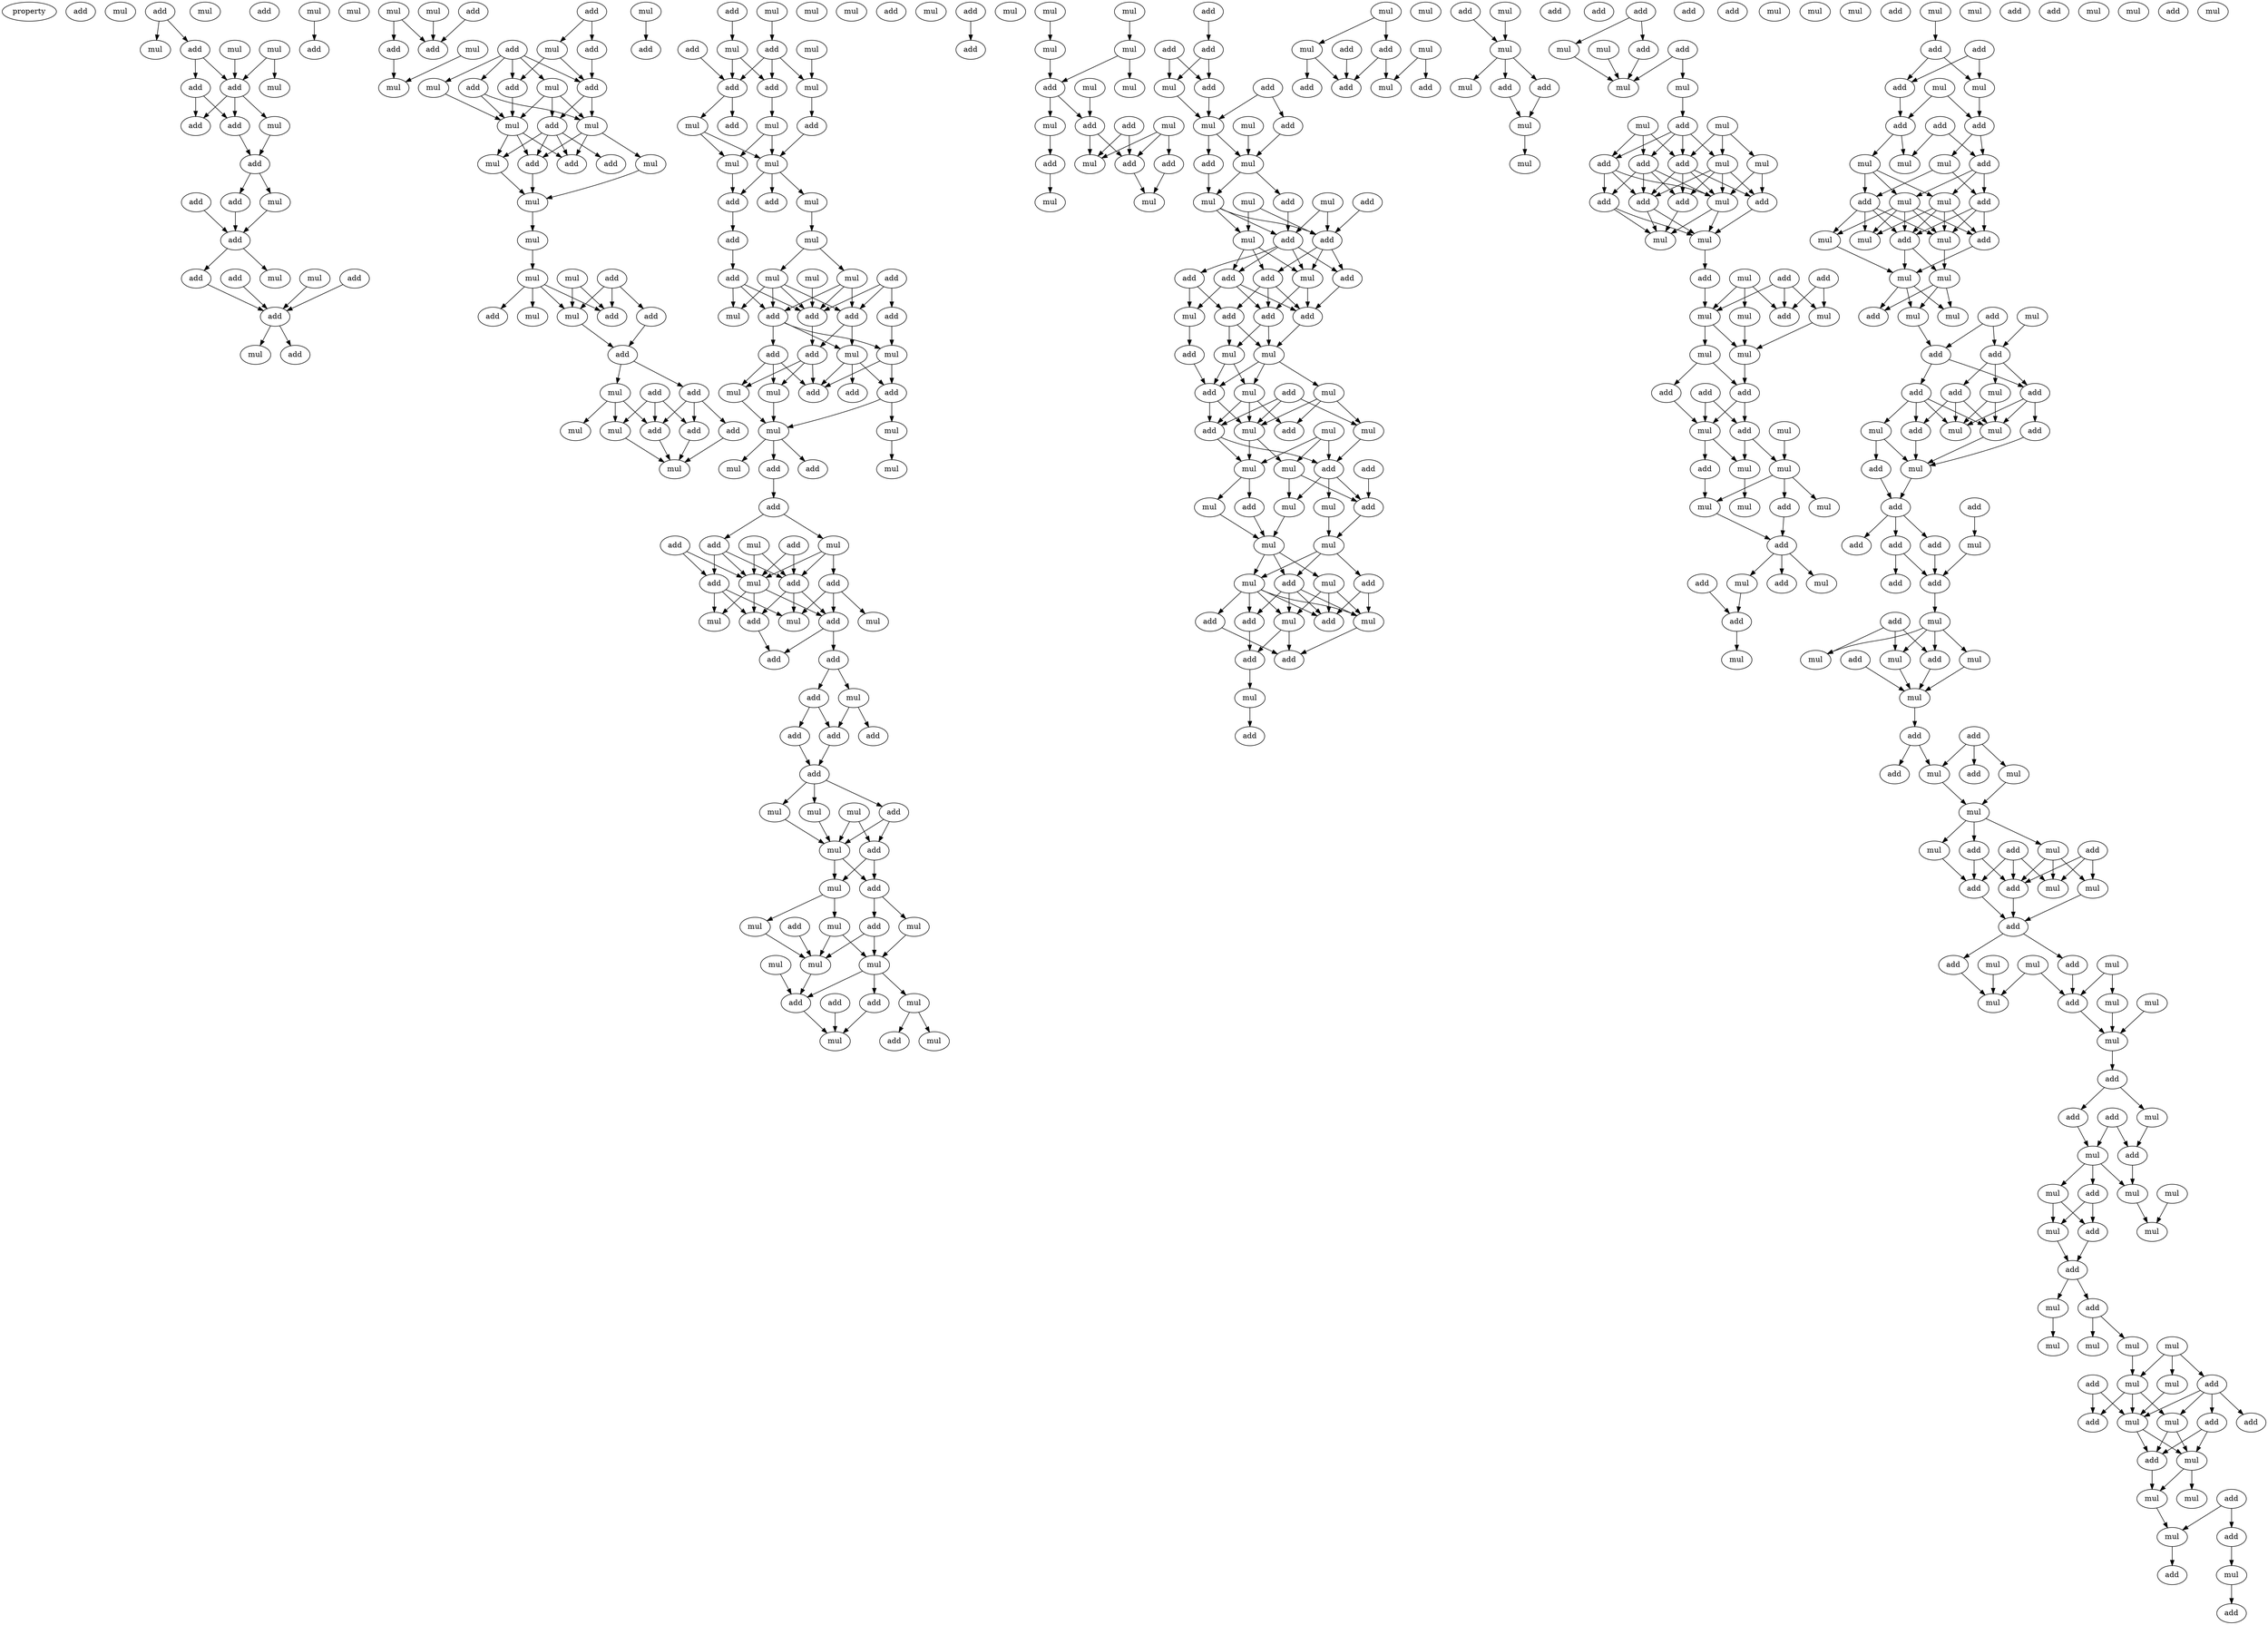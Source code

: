 digraph {
    node [fontcolor=black]
    property [mul=2,lf=1.6]
    0 [ label = add ];
    1 [ label = mul ];
    2 [ label = add ];
    3 [ label = mul ];
    4 [ label = mul ];
    5 [ label = mul ];
    6 [ label = add ];
    7 [ label = add ];
    8 [ label = mul ];
    9 [ label = add ];
    10 [ label = add ];
    11 [ label = add ];
    12 [ label = mul ];
    13 [ label = add ];
    14 [ label = add ];
    15 [ label = mul ];
    16 [ label = add ];
    17 [ label = mul ];
    18 [ label = add ];
    19 [ label = add ];
    20 [ label = add ];
    21 [ label = add ];
    22 [ label = mul ];
    23 [ label = add ];
    24 [ label = mul ];
    25 [ label = add ];
    26 [ label = mul ];
    27 [ label = add ];
    28 [ label = mul ];
    29 [ label = mul ];
    30 [ label = add ];
    31 [ label = mul ];
    32 [ label = mul ];
    33 [ label = add ];
    34 [ label = add ];
    35 [ label = add ];
    36 [ label = mul ];
    37 [ label = mul ];
    38 [ label = add ];
    39 [ label = mul ];
    40 [ label = add ];
    41 [ label = add ];
    42 [ label = add ];
    43 [ label = add ];
    44 [ label = add ];
    45 [ label = mul ];
    46 [ label = mul ];
    47 [ label = add ];
    48 [ label = mul ];
    49 [ label = mul ];
    50 [ label = mul ];
    51 [ label = add ];
    52 [ label = add ];
    53 [ label = mul ];
    54 [ label = add ];
    55 [ label = mul ];
    56 [ label = mul ];
    57 [ label = mul ];
    58 [ label = mul ];
    59 [ label = add ];
    60 [ label = mul ];
    61 [ label = add ];
    62 [ label = add ];
    63 [ label = mul ];
    64 [ label = add ];
    65 [ label = add ];
    66 [ label = add ];
    67 [ label = mul ];
    68 [ label = add ];
    69 [ label = add ];
    70 [ label = add ];
    71 [ label = add ];
    72 [ label = mul ];
    73 [ label = mul ];
    74 [ label = mul ];
    75 [ label = mul ];
    76 [ label = add ];
    77 [ label = add ];
    78 [ label = mul ];
    79 [ label = mul ];
    80 [ label = add ];
    81 [ label = mul ];
    82 [ label = add ];
    83 [ label = add ];
    84 [ label = add ];
    85 [ label = mul ];
    86 [ label = mul ];
    87 [ label = mul ];
    88 [ label = add ];
    89 [ label = add ];
    90 [ label = mul ];
    91 [ label = mul ];
    92 [ label = add ];
    93 [ label = mul ];
    94 [ label = add ];
    95 [ label = mul ];
    96 [ label = add ];
    97 [ label = mul ];
    98 [ label = mul ];
    99 [ label = add ];
    100 [ label = mul ];
    101 [ label = add ];
    102 [ label = mul ];
    103 [ label = mul ];
    104 [ label = add ];
    105 [ label = add ];
    106 [ label = add ];
    107 [ label = add ];
    108 [ label = add ];
    109 [ label = add ];
    110 [ label = mul ];
    111 [ label = mul ];
    112 [ label = mul ];
    113 [ label = add ];
    114 [ label = add ];
    115 [ label = mul ];
    116 [ label = add ];
    117 [ label = mul ];
    118 [ label = mul ];
    119 [ label = add ];
    120 [ label = mul ];
    121 [ label = add ];
    122 [ label = mul ];
    123 [ label = add ];
    124 [ label = mul ];
    125 [ label = mul ];
    126 [ label = add ];
    127 [ label = add ];
    128 [ label = add ];
    129 [ label = mul ];
    130 [ label = add ];
    131 [ label = add ];
    132 [ label = add ];
    133 [ label = add ];
    134 [ label = mul ];
    135 [ label = add ];
    136 [ label = mul ];
    137 [ label = mul ];
    138 [ label = add ];
    139 [ label = add ];
    140 [ label = add ];
    141 [ label = mul ];
    142 [ label = add ];
    143 [ label = add ];
    144 [ label = add ];
    145 [ label = add ];
    146 [ label = mul ];
    147 [ label = mul ];
    148 [ label = mul ];
    149 [ label = add ];
    150 [ label = mul ];
    151 [ label = mul ];
    152 [ label = add ];
    153 [ label = mul ];
    154 [ label = add ];
    155 [ label = mul ];
    156 [ label = mul ];
    157 [ label = mul ];
    158 [ label = add ];
    159 [ label = add ];
    160 [ label = mul ];
    161 [ label = mul ];
    162 [ label = mul ];
    163 [ label = mul ];
    164 [ label = add ];
    165 [ label = add ];
    166 [ label = add ];
    167 [ label = add ];
    168 [ label = add ];
    169 [ label = mul ];
    170 [ label = mul ];
    171 [ label = mul ];
    172 [ label = add ];
    173 [ label = mul ];
    174 [ label = add ];
    175 [ label = mul ];
    176 [ label = mul ];
    177 [ label = mul ];
    178 [ label = mul ];
    179 [ label = mul ];
    180 [ label = add ];
    181 [ label = mul ];
    182 [ label = mul ];
    183 [ label = add ];
    184 [ label = mul ];
    185 [ label = add ];
    186 [ label = add ];
    187 [ label = mul ];
    188 [ label = add ];
    189 [ label = add ];
    190 [ label = mul ];
    191 [ label = mul ];
    192 [ label = add ];
    193 [ label = add ];
    194 [ label = add ];
    195 [ label = add ];
    196 [ label = mul ];
    197 [ label = add ];
    198 [ label = add ];
    199 [ label = mul ];
    200 [ label = mul ];
    201 [ label = add ];
    202 [ label = mul ];
    203 [ label = mul ];
    204 [ label = add ];
    205 [ label = add ];
    206 [ label = mul ];
    207 [ label = mul ];
    208 [ label = add ];
    209 [ label = mul ];
    210 [ label = add ];
    211 [ label = add ];
    212 [ label = add ];
    213 [ label = add ];
    214 [ label = mul ];
    215 [ label = add ];
    216 [ label = add ];
    217 [ label = add ];
    218 [ label = mul ];
    219 [ label = add ];
    220 [ label = mul ];
    221 [ label = add ];
    222 [ label = mul ];
    223 [ label = mul ];
    224 [ label = mul ];
    225 [ label = add ];
    226 [ label = add ];
    227 [ label = add ];
    228 [ label = mul ];
    229 [ label = mul ];
    230 [ label = mul ];
    231 [ label = add ];
    232 [ label = mul ];
    233 [ label = add ];
    234 [ label = add ];
    235 [ label = mul ];
    236 [ label = mul ];
    237 [ label = mul ];
    238 [ label = mul ];
    239 [ label = add ];
    240 [ label = add ];
    241 [ label = mul ];
    242 [ label = mul ];
    243 [ label = mul ];
    244 [ label = mul ];
    245 [ label = add ];
    246 [ label = add ];
    247 [ label = add ];
    248 [ label = add ];
    249 [ label = mul ];
    250 [ label = add ];
    251 [ label = mul ];
    252 [ label = add ];
    253 [ label = add ];
    254 [ label = mul ];
    255 [ label = mul ];
    256 [ label = mul ];
    257 [ label = add ];
    258 [ label = add ];
    259 [ label = add ];
    260 [ label = mul ];
    261 [ label = add ];
    262 [ label = add ];
    263 [ label = add ];
    264 [ label = mul ];
    265 [ label = mul ];
    266 [ label = add ];
    267 [ label = add ];
    268 [ label = add ];
    269 [ label = mul ];
    270 [ label = mul ];
    271 [ label = mul ];
    272 [ label = add ];
    273 [ label = add ];
    274 [ label = mul ];
    275 [ label = mul ];
    276 [ label = add ];
    277 [ label = mul ];
    278 [ label = mul ];
    279 [ label = add ];
    280 [ label = add ];
    281 [ label = mul ];
    282 [ label = mul ];
    283 [ label = mul ];
    284 [ label = add ];
    285 [ label = mul ];
    286 [ label = mul ];
    287 [ label = mul ];
    288 [ label = add ];
    289 [ label = add ];
    290 [ label = add ];
    291 [ label = add ];
    292 [ label = add ];
    293 [ label = add ];
    294 [ label = add ];
    295 [ label = mul ];
    296 [ label = mul ];
    297 [ label = mul ];
    298 [ label = add ];
    299 [ label = add ];
    300 [ label = mul ];
    301 [ label = add ];
    302 [ label = mul ];
    303 [ label = mul ];
    304 [ label = mul ];
    305 [ label = add ];
    306 [ label = mul ];
    307 [ label = mul ];
    308 [ label = add ];
    309 [ label = add ];
    310 [ label = add ];
    311 [ label = add ];
    312 [ label = mul ];
    313 [ label = add ];
    314 [ label = mul ];
    315 [ label = mul ];
    316 [ label = add ];
    317 [ label = mul ];
    318 [ label = add ];
    319 [ label = mul ];
    320 [ label = mul ];
    321 [ label = mul ];
    322 [ label = add ];
    323 [ label = add ];
    324 [ label = mul ];
    325 [ label = add ];
    326 [ label = mul ];
    327 [ label = add ];
    328 [ label = mul ];
    329 [ label = add ];
    330 [ label = mul ];
    331 [ label = mul ];
    332 [ label = mul ];
    333 [ label = add ];
    334 [ label = mul ];
    335 [ label = add ];
    336 [ label = mul ];
    337 [ label = add ];
    338 [ label = add ];
    339 [ label = mul ];
    340 [ label = mul ];
    341 [ label = add ];
    342 [ label = add ];
    343 [ label = add ];
    344 [ label = mul ];
    345 [ label = add ];
    346 [ label = mul ];
    347 [ label = mul ];
    348 [ label = add ];
    349 [ label = add ];
    350 [ label = mul ];
    351 [ label = mul ];
    352 [ label = mul ];
    353 [ label = mul ];
    354 [ label = mul ];
    355 [ label = add ];
    356 [ label = add ];
    357 [ label = mul ];
    358 [ label = mul ];
    359 [ label = mul ];
    360 [ label = add ];
    361 [ label = mul ];
    362 [ label = mul ];
    363 [ label = add ];
    364 [ label = add ];
    365 [ label = add ];
    366 [ label = add ];
    367 [ label = add ];
    368 [ label = mul ];
    369 [ label = add ];
    370 [ label = add ];
    371 [ label = add ];
    372 [ label = mul ];
    373 [ label = mul ];
    374 [ label = mul ];
    375 [ label = mul ];
    376 [ label = add ];
    377 [ label = add ];
    378 [ label = add ];
    379 [ label = add ];
    380 [ label = add ];
    381 [ label = mul ];
    382 [ label = add ];
    383 [ label = add ];
    384 [ label = add ];
    385 [ label = mul ];
    386 [ label = add ];
    387 [ label = mul ];
    388 [ label = mul ];
    389 [ label = add ];
    390 [ label = mul ];
    391 [ label = add ];
    392 [ label = mul ];
    393 [ label = add ];
    394 [ label = add ];
    395 [ label = add ];
    396 [ label = mul ];
    397 [ label = mul ];
    398 [ label = add ];
    399 [ label = mul ];
    400 [ label = add ];
    401 [ label = add ];
    402 [ label = mul ];
    403 [ label = add ];
    404 [ label = mul ];
    405 [ label = add ];
    406 [ label = add ];
    407 [ label = mul ];
    408 [ label = mul ];
    409 [ label = add ];
    410 [ label = add ];
    411 [ label = mul ];
    412 [ label = add ];
    413 [ label = mul ];
    414 [ label = mul ];
    415 [ label = add ];
    416 [ label = mul ];
    417 [ label = mul ];
    418 [ label = mul ];
    419 [ label = mul ];
    420 [ label = add ];
    421 [ label = add ];
    422 [ label = add ];
    423 [ label = add ];
    424 [ label = mul ];
    425 [ label = add ];
    426 [ label = mul ];
    427 [ label = mul ];
    428 [ label = mul ];
    429 [ label = mul ];
    430 [ label = add ];
    431 [ label = mul ];
    432 [ label = mul ];
    433 [ label = add ];
    434 [ label = add ];
    435 [ label = mul ];
    436 [ label = add ];
    437 [ label = mul ];
    438 [ label = mul ];
    439 [ label = mul ];
    440 [ label = mul ];
    441 [ label = mul ];
    442 [ label = mul ];
    443 [ label = add ];
    444 [ label = add ];
    445 [ label = add ];
    446 [ label = mul ];
    447 [ label = add ];
    448 [ label = add ];
    449 [ label = mul ];
    450 [ label = add ];
    451 [ label = mul ];
    452 [ label = add ];
    453 [ label = mul ];
    454 [ label = mul ];
    455 [ label = add ];
    456 [ label = mul ];
    457 [ label = mul ];
    458 [ label = add ];
    459 [ label = add ];
    460 [ label = mul ];
    461 [ label = mul ];
    462 [ label = add ];
    463 [ label = add ];
    464 [ label = mul ];
    2 -> 4 [ name = 0 ];
    2 -> 6 [ name = 1 ];
    3 -> 7 [ name = 2 ];
    3 -> 8 [ name = 3 ];
    5 -> 7 [ name = 4 ];
    6 -> 7 [ name = 5 ];
    6 -> 9 [ name = 6 ];
    7 -> 10 [ name = 7 ];
    7 -> 11 [ name = 8 ];
    7 -> 12 [ name = 9 ];
    9 -> 10 [ name = 10 ];
    9 -> 11 [ name = 11 ];
    10 -> 13 [ name = 12 ];
    12 -> 13 [ name = 13 ];
    13 -> 17 [ name = 14 ];
    13 -> 18 [ name = 15 ];
    14 -> 19 [ name = 16 ];
    17 -> 19 [ name = 17 ];
    18 -> 19 [ name = 18 ];
    19 -> 22 [ name = 19 ];
    19 -> 23 [ name = 20 ];
    20 -> 25 [ name = 21 ];
    21 -> 25 [ name = 22 ];
    23 -> 25 [ name = 23 ];
    24 -> 25 [ name = 24 ];
    25 -> 26 [ name = 25 ];
    25 -> 27 [ name = 26 ];
    28 -> 30 [ name = 27 ];
    31 -> 34 [ name = 28 ];
    31 -> 35 [ name = 29 ];
    32 -> 35 [ name = 30 ];
    33 -> 35 [ name = 31 ];
    34 -> 37 [ name = 32 ];
    36 -> 37 [ name = 33 ];
    38 -> 39 [ name = 34 ];
    38 -> 40 [ name = 35 ];
    39 -> 42 [ name = 36 ];
    39 -> 44 [ name = 37 ];
    40 -> 42 [ name = 38 ];
    41 -> 42 [ name = 39 ];
    41 -> 43 [ name = 40 ];
    41 -> 44 [ name = 41 ];
    41 -> 45 [ name = 42 ];
    41 -> 46 [ name = 43 ];
    42 -> 47 [ name = 44 ];
    42 -> 48 [ name = 45 ];
    43 -> 48 [ name = 46 ];
    43 -> 49 [ name = 47 ];
    44 -> 49 [ name = 48 ];
    45 -> 47 [ name = 49 ];
    45 -> 48 [ name = 50 ];
    45 -> 49 [ name = 51 ];
    46 -> 49 [ name = 52 ];
    47 -> 50 [ name = 53 ];
    47 -> 51 [ name = 54 ];
    47 -> 52 [ name = 55 ];
    47 -> 54 [ name = 56 ];
    48 -> 52 [ name = 57 ];
    48 -> 53 [ name = 58 ];
    48 -> 54 [ name = 59 ];
    49 -> 50 [ name = 60 ];
    49 -> 52 [ name = 61 ];
    49 -> 54 [ name = 62 ];
    50 -> 55 [ name = 63 ];
    52 -> 55 [ name = 64 ];
    53 -> 55 [ name = 65 ];
    55 -> 56 [ name = 66 ];
    56 -> 58 [ name = 67 ];
    57 -> 61 [ name = 68 ];
    57 -> 63 [ name = 69 ];
    58 -> 60 [ name = 70 ];
    58 -> 61 [ name = 71 ];
    58 -> 63 [ name = 72 ];
    58 -> 64 [ name = 73 ];
    59 -> 61 [ name = 74 ];
    59 -> 62 [ name = 75 ];
    59 -> 63 [ name = 76 ];
    62 -> 65 [ name = 77 ];
    63 -> 65 [ name = 78 ];
    65 -> 66 [ name = 79 ];
    65 -> 67 [ name = 80 ];
    66 -> 69 [ name = 81 ];
    66 -> 70 [ name = 82 ];
    66 -> 71 [ name = 83 ];
    67 -> 69 [ name = 84 ];
    67 -> 72 [ name = 85 ];
    67 -> 73 [ name = 86 ];
    68 -> 69 [ name = 87 ];
    68 -> 70 [ name = 88 ];
    68 -> 73 [ name = 89 ];
    69 -> 74 [ name = 90 ];
    70 -> 74 [ name = 91 ];
    71 -> 74 [ name = 92 ];
    73 -> 74 [ name = 93 ];
    75 -> 76 [ name = 94 ];
    77 -> 81 [ name = 95 ];
    78 -> 82 [ name = 96 ];
    79 -> 85 [ name = 97 ];
    80 -> 84 [ name = 98 ];
    81 -> 83 [ name = 99 ];
    81 -> 84 [ name = 100 ];
    82 -> 83 [ name = 101 ];
    82 -> 84 [ name = 102 ];
    82 -> 85 [ name = 103 ];
    83 -> 87 [ name = 104 ];
    84 -> 86 [ name = 105 ];
    84 -> 89 [ name = 106 ];
    85 -> 88 [ name = 107 ];
    86 -> 90 [ name = 108 ];
    86 -> 91 [ name = 109 ];
    87 -> 90 [ name = 110 ];
    87 -> 91 [ name = 111 ];
    88 -> 90 [ name = 112 ];
    90 -> 92 [ name = 113 ];
    90 -> 94 [ name = 114 ];
    90 -> 95 [ name = 115 ];
    91 -> 94 [ name = 116 ];
    94 -> 96 [ name = 117 ];
    95 -> 97 [ name = 118 ];
    96 -> 101 [ name = 119 ];
    97 -> 100 [ name = 120 ];
    97 -> 102 [ name = 121 ];
    98 -> 106 [ name = 122 ];
    99 -> 105 [ name = 123 ];
    99 -> 106 [ name = 124 ];
    99 -> 107 [ name = 125 ];
    100 -> 103 [ name = 126 ];
    100 -> 104 [ name = 127 ];
    100 -> 105 [ name = 128 ];
    100 -> 106 [ name = 129 ];
    101 -> 103 [ name = 130 ];
    101 -> 104 [ name = 131 ];
    101 -> 106 [ name = 132 ];
    102 -> 104 [ name = 133 ];
    102 -> 105 [ name = 134 ];
    102 -> 106 [ name = 135 ];
    104 -> 108 [ name = 136 ];
    104 -> 110 [ name = 137 ];
    104 -> 111 [ name = 138 ];
    105 -> 109 [ name = 139 ];
    105 -> 110 [ name = 140 ];
    106 -> 109 [ name = 141 ];
    107 -> 111 [ name = 142 ];
    108 -> 112 [ name = 143 ];
    108 -> 115 [ name = 144 ];
    108 -> 116 [ name = 145 ];
    109 -> 112 [ name = 146 ];
    109 -> 115 [ name = 147 ];
    109 -> 116 [ name = 148 ];
    110 -> 113 [ name = 149 ];
    110 -> 114 [ name = 150 ];
    110 -> 116 [ name = 151 ];
    111 -> 114 [ name = 152 ];
    111 -> 116 [ name = 153 ];
    112 -> 118 [ name = 154 ];
    114 -> 117 [ name = 155 ];
    114 -> 118 [ name = 156 ];
    115 -> 118 [ name = 157 ];
    117 -> 120 [ name = 158 ];
    118 -> 119 [ name = 159 ];
    118 -> 121 [ name = 160 ];
    118 -> 122 [ name = 161 ];
    119 -> 123 [ name = 162 ];
    123 -> 125 [ name = 163 ];
    123 -> 126 [ name = 164 ];
    124 -> 129 [ name = 165 ];
    124 -> 130 [ name = 166 ];
    125 -> 129 [ name = 167 ];
    125 -> 130 [ name = 168 ];
    125 -> 131 [ name = 169 ];
    126 -> 129 [ name = 170 ];
    126 -> 130 [ name = 171 ];
    126 -> 132 [ name = 172 ];
    127 -> 129 [ name = 173 ];
    127 -> 132 [ name = 174 ];
    128 -> 129 [ name = 175 ];
    128 -> 130 [ name = 176 ];
    129 -> 133 [ name = 177 ];
    129 -> 134 [ name = 178 ];
    129 -> 135 [ name = 179 ];
    130 -> 133 [ name = 180 ];
    130 -> 135 [ name = 181 ];
    130 -> 136 [ name = 182 ];
    131 -> 135 [ name = 183 ];
    131 -> 136 [ name = 184 ];
    131 -> 137 [ name = 185 ];
    132 -> 133 [ name = 186 ];
    132 -> 134 [ name = 187 ];
    132 -> 136 [ name = 188 ];
    133 -> 138 [ name = 189 ];
    135 -> 138 [ name = 190 ];
    135 -> 139 [ name = 191 ];
    139 -> 140 [ name = 192 ];
    139 -> 141 [ name = 193 ];
    140 -> 142 [ name = 194 ];
    140 -> 143 [ name = 195 ];
    141 -> 142 [ name = 196 ];
    141 -> 144 [ name = 197 ];
    142 -> 145 [ name = 198 ];
    143 -> 145 [ name = 199 ];
    145 -> 146 [ name = 200 ];
    145 -> 149 [ name = 201 ];
    145 -> 150 [ name = 202 ];
    146 -> 151 [ name = 203 ];
    147 -> 151 [ name = 204 ];
    147 -> 152 [ name = 205 ];
    149 -> 151 [ name = 206 ];
    149 -> 152 [ name = 207 ];
    150 -> 151 [ name = 208 ];
    151 -> 153 [ name = 209 ];
    151 -> 154 [ name = 210 ];
    152 -> 153 [ name = 211 ];
    152 -> 154 [ name = 212 ];
    153 -> 155 [ name = 213 ];
    153 -> 157 [ name = 214 ];
    154 -> 156 [ name = 215 ];
    154 -> 159 [ name = 216 ];
    155 -> 160 [ name = 217 ];
    155 -> 162 [ name = 218 ];
    156 -> 162 [ name = 219 ];
    157 -> 160 [ name = 220 ];
    158 -> 160 [ name = 221 ];
    159 -> 160 [ name = 222 ];
    159 -> 162 [ name = 223 ];
    160 -> 165 [ name = 224 ];
    161 -> 165 [ name = 225 ];
    162 -> 163 [ name = 226 ];
    162 -> 165 [ name = 227 ];
    162 -> 166 [ name = 228 ];
    163 -> 167 [ name = 229 ];
    163 -> 169 [ name = 230 ];
    164 -> 170 [ name = 231 ];
    165 -> 170 [ name = 232 ];
    166 -> 170 [ name = 233 ];
    172 -> 174 [ name = 234 ];
    175 -> 177 [ name = 235 ];
    176 -> 178 [ name = 236 ];
    177 -> 180 [ name = 237 ];
    178 -> 180 [ name = 238 ];
    178 -> 181 [ name = 239 ];
    179 -> 183 [ name = 240 ];
    180 -> 182 [ name = 241 ];
    180 -> 183 [ name = 242 ];
    182 -> 186 [ name = 243 ];
    183 -> 187 [ name = 244 ];
    183 -> 188 [ name = 245 ];
    184 -> 187 [ name = 246 ];
    184 -> 188 [ name = 247 ];
    184 -> 189 [ name = 248 ];
    185 -> 187 [ name = 249 ];
    185 -> 188 [ name = 250 ];
    186 -> 191 [ name = 251 ];
    188 -> 190 [ name = 252 ];
    189 -> 190 [ name = 253 ];
    192 -> 194 [ name = 254 ];
    193 -> 195 [ name = 255 ];
    193 -> 196 [ name = 256 ];
    194 -> 195 [ name = 257 ];
    194 -> 196 [ name = 258 ];
    195 -> 199 [ name = 259 ];
    196 -> 199 [ name = 260 ];
    197 -> 198 [ name = 261 ];
    197 -> 199 [ name = 262 ];
    198 -> 202 [ name = 263 ];
    199 -> 201 [ name = 264 ];
    199 -> 202 [ name = 265 ];
    200 -> 202 [ name = 266 ];
    201 -> 203 [ name = 267 ];
    202 -> 203 [ name = 268 ];
    202 -> 205 [ name = 269 ];
    203 -> 208 [ name = 270 ];
    203 -> 209 [ name = 271 ];
    203 -> 210 [ name = 272 ];
    204 -> 208 [ name = 273 ];
    205 -> 210 [ name = 274 ];
    206 -> 208 [ name = 275 ];
    206 -> 209 [ name = 276 ];
    207 -> 208 [ name = 277 ];
    207 -> 210 [ name = 278 ];
    208 -> 213 [ name = 279 ];
    208 -> 214 [ name = 280 ];
    208 -> 215 [ name = 281 ];
    209 -> 212 [ name = 282 ];
    209 -> 213 [ name = 283 ];
    209 -> 214 [ name = 284 ];
    210 -> 211 [ name = 285 ];
    210 -> 212 [ name = 286 ];
    210 -> 214 [ name = 287 ];
    210 -> 215 [ name = 288 ];
    211 -> 218 [ name = 289 ];
    211 -> 219 [ name = 290 ];
    212 -> 216 [ name = 291 ];
    212 -> 217 [ name = 292 ];
    212 -> 218 [ name = 293 ];
    213 -> 216 [ name = 294 ];
    213 -> 217 [ name = 295 ];
    213 -> 219 [ name = 296 ];
    214 -> 216 [ name = 297 ];
    214 -> 217 [ name = 298 ];
    215 -> 216 [ name = 299 ];
    216 -> 220 [ name = 300 ];
    217 -> 220 [ name = 301 ];
    217 -> 222 [ name = 302 ];
    218 -> 221 [ name = 303 ];
    219 -> 220 [ name = 304 ];
    219 -> 222 [ name = 305 ];
    220 -> 223 [ name = 306 ];
    220 -> 224 [ name = 307 ];
    220 -> 225 [ name = 308 ];
    221 -> 225 [ name = 309 ];
    222 -> 224 [ name = 310 ];
    222 -> 225 [ name = 311 ];
    223 -> 229 [ name = 312 ];
    223 -> 230 [ name = 313 ];
    223 -> 231 [ name = 314 ];
    224 -> 227 [ name = 315 ];
    224 -> 230 [ name = 316 ];
    224 -> 231 [ name = 317 ];
    225 -> 227 [ name = 318 ];
    225 -> 230 [ name = 319 ];
    226 -> 227 [ name = 320 ];
    226 -> 229 [ name = 321 ];
    226 -> 230 [ name = 322 ];
    227 -> 232 [ name = 323 ];
    227 -> 234 [ name = 324 ];
    228 -> 232 [ name = 325 ];
    228 -> 234 [ name = 326 ];
    228 -> 235 [ name = 327 ];
    229 -> 234 [ name = 328 ];
    230 -> 232 [ name = 329 ];
    230 -> 235 [ name = 330 ];
    232 -> 237 [ name = 331 ];
    232 -> 239 [ name = 332 ];
    233 -> 240 [ name = 333 ];
    234 -> 236 [ name = 334 ];
    234 -> 238 [ name = 335 ];
    234 -> 240 [ name = 336 ];
    235 -> 238 [ name = 337 ];
    235 -> 240 [ name = 338 ];
    236 -> 241 [ name = 339 ];
    237 -> 242 [ name = 340 ];
    238 -> 242 [ name = 341 ];
    239 -> 242 [ name = 342 ];
    240 -> 241 [ name = 343 ];
    241 -> 243 [ name = 344 ];
    241 -> 245 [ name = 345 ];
    241 -> 246 [ name = 346 ];
    242 -> 243 [ name = 347 ];
    242 -> 244 [ name = 348 ];
    242 -> 246 [ name = 349 ];
    243 -> 247 [ name = 350 ];
    243 -> 248 [ name = 351 ];
    243 -> 249 [ name = 352 ];
    243 -> 250 [ name = 353 ];
    243 -> 251 [ name = 354 ];
    244 -> 248 [ name = 355 ];
    244 -> 249 [ name = 356 ];
    244 -> 251 [ name = 357 ];
    245 -> 248 [ name = 358 ];
    245 -> 251 [ name = 359 ];
    246 -> 247 [ name = 360 ];
    246 -> 248 [ name = 361 ];
    246 -> 249 [ name = 362 ];
    246 -> 251 [ name = 363 ];
    247 -> 253 [ name = 364 ];
    249 -> 252 [ name = 365 ];
    249 -> 253 [ name = 366 ];
    250 -> 252 [ name = 367 ];
    251 -> 252 [ name = 368 ];
    253 -> 255 [ name = 369 ];
    254 -> 258 [ name = 370 ];
    254 -> 260 [ name = 371 ];
    255 -> 259 [ name = 372 ];
    256 -> 261 [ name = 373 ];
    256 -> 264 [ name = 374 ];
    257 -> 262 [ name = 375 ];
    258 -> 262 [ name = 376 ];
    258 -> 264 [ name = 377 ];
    260 -> 262 [ name = 378 ];
    260 -> 263 [ name = 379 ];
    266 -> 270 [ name = 380 ];
    269 -> 270 [ name = 381 ];
    270 -> 271 [ name = 382 ];
    270 -> 272 [ name = 383 ];
    270 -> 273 [ name = 384 ];
    272 -> 274 [ name = 385 ];
    273 -> 274 [ name = 386 ];
    274 -> 275 [ name = 387 ];
    276 -> 277 [ name = 388 ];
    276 -> 280 [ name = 389 ];
    277 -> 281 [ name = 390 ];
    278 -> 281 [ name = 391 ];
    279 -> 281 [ name = 392 ];
    279 -> 282 [ name = 393 ];
    280 -> 281 [ name = 394 ];
    282 -> 284 [ name = 395 ];
    283 -> 286 [ name = 396 ];
    283 -> 287 [ name = 397 ];
    283 -> 290 [ name = 398 ];
    284 -> 286 [ name = 399 ];
    284 -> 288 [ name = 400 ];
    284 -> 289 [ name = 401 ];
    284 -> 290 [ name = 402 ];
    285 -> 288 [ name = 403 ];
    285 -> 289 [ name = 404 ];
    285 -> 290 [ name = 405 ];
    286 -> 291 [ name = 406 ];
    286 -> 293 [ name = 407 ];
    286 -> 294 [ name = 408 ];
    286 -> 295 [ name = 409 ];
    287 -> 294 [ name = 410 ];
    287 -> 295 [ name = 411 ];
    288 -> 292 [ name = 412 ];
    288 -> 293 [ name = 413 ];
    288 -> 295 [ name = 414 ];
    289 -> 291 [ name = 415 ];
    289 -> 292 [ name = 416 ];
    289 -> 293 [ name = 417 ];
    289 -> 295 [ name = 418 ];
    290 -> 291 [ name = 419 ];
    290 -> 293 [ name = 420 ];
    290 -> 294 [ name = 421 ];
    290 -> 295 [ name = 422 ];
    291 -> 296 [ name = 423 ];
    292 -> 296 [ name = 424 ];
    292 -> 297 [ name = 425 ];
    293 -> 296 [ name = 426 ];
    293 -> 297 [ name = 427 ];
    294 -> 297 [ name = 428 ];
    295 -> 296 [ name = 429 ];
    295 -> 297 [ name = 430 ];
    297 -> 298 [ name = 431 ];
    298 -> 304 [ name = 432 ];
    299 -> 302 [ name = 433 ];
    299 -> 304 [ name = 434 ];
    299 -> 305 [ name = 435 ];
    300 -> 303 [ name = 436 ];
    300 -> 304 [ name = 437 ];
    300 -> 305 [ name = 438 ];
    301 -> 302 [ name = 439 ];
    301 -> 305 [ name = 440 ];
    302 -> 307 [ name = 441 ];
    303 -> 307 [ name = 442 ];
    304 -> 306 [ name = 443 ];
    304 -> 307 [ name = 444 ];
    306 -> 310 [ name = 445 ];
    306 -> 311 [ name = 446 ];
    307 -> 310 [ name = 447 ];
    308 -> 313 [ name = 448 ];
    308 -> 314 [ name = 449 ];
    310 -> 313 [ name = 450 ];
    310 -> 314 [ name = 451 ];
    311 -> 314 [ name = 452 ];
    312 -> 317 [ name = 453 ];
    313 -> 315 [ name = 454 ];
    313 -> 317 [ name = 455 ];
    314 -> 315 [ name = 456 ];
    314 -> 316 [ name = 457 ];
    315 -> 320 [ name = 458 ];
    316 -> 321 [ name = 459 ];
    317 -> 318 [ name = 460 ];
    317 -> 319 [ name = 461 ];
    317 -> 321 [ name = 462 ];
    318 -> 322 [ name = 463 ];
    321 -> 322 [ name = 464 ];
    322 -> 324 [ name = 465 ];
    322 -> 325 [ name = 466 ];
    322 -> 326 [ name = 467 ];
    323 -> 327 [ name = 468 ];
    324 -> 327 [ name = 469 ];
    327 -> 328 [ name = 470 ];
    334 -> 337 [ name = 471 ];
    335 -> 338 [ name = 472 ];
    335 -> 340 [ name = 473 ];
    337 -> 338 [ name = 474 ];
    337 -> 340 [ name = 475 ];
    338 -> 343 [ name = 476 ];
    339 -> 342 [ name = 477 ];
    339 -> 343 [ name = 478 ];
    340 -> 342 [ name = 479 ];
    341 -> 345 [ name = 480 ];
    341 -> 347 [ name = 481 ];
    342 -> 345 [ name = 482 ];
    342 -> 346 [ name = 483 ];
    343 -> 344 [ name = 484 ];
    343 -> 347 [ name = 485 ];
    344 -> 348 [ name = 486 ];
    344 -> 350 [ name = 487 ];
    344 -> 351 [ name = 488 ];
    345 -> 349 [ name = 489 ];
    345 -> 350 [ name = 490 ];
    345 -> 351 [ name = 491 ];
    346 -> 348 [ name = 492 ];
    346 -> 349 [ name = 493 ];
    348 -> 352 [ name = 494 ];
    348 -> 353 [ name = 495 ];
    348 -> 354 [ name = 496 ];
    348 -> 356 [ name = 497 ];
    349 -> 353 [ name = 498 ];
    349 -> 355 [ name = 499 ];
    349 -> 356 [ name = 500 ];
    350 -> 353 [ name = 501 ];
    350 -> 354 [ name = 502 ];
    350 -> 355 [ name = 503 ];
    350 -> 356 [ name = 504 ];
    351 -> 352 [ name = 505 ];
    351 -> 353 [ name = 506 ];
    351 -> 354 [ name = 507 ];
    351 -> 355 [ name = 508 ];
    351 -> 356 [ name = 509 ];
    352 -> 358 [ name = 510 ];
    353 -> 357 [ name = 511 ];
    355 -> 358 [ name = 512 ];
    356 -> 357 [ name = 513 ];
    356 -> 358 [ name = 514 ];
    357 -> 359 [ name = 515 ];
    357 -> 361 [ name = 516 ];
    357 -> 363 [ name = 517 ];
    358 -> 359 [ name = 518 ];
    358 -> 361 [ name = 519 ];
    358 -> 363 [ name = 520 ];
    359 -> 364 [ name = 521 ];
    360 -> 364 [ name = 522 ];
    360 -> 365 [ name = 523 ];
    362 -> 365 [ name = 524 ];
    364 -> 366 [ name = 525 ];
    364 -> 367 [ name = 526 ];
    365 -> 366 [ name = 527 ];
    365 -> 368 [ name = 528 ];
    365 -> 369 [ name = 529 ];
    366 -> 371 [ name = 530 ];
    366 -> 373 [ name = 531 ];
    366 -> 374 [ name = 532 ];
    367 -> 370 [ name = 533 ];
    367 -> 372 [ name = 534 ];
    367 -> 373 [ name = 535 ];
    367 -> 374 [ name = 536 ];
    368 -> 373 [ name = 537 ];
    368 -> 374 [ name = 538 ];
    369 -> 370 [ name = 539 ];
    369 -> 373 [ name = 540 ];
    369 -> 374 [ name = 541 ];
    370 -> 375 [ name = 542 ];
    371 -> 375 [ name = 543 ];
    372 -> 375 [ name = 544 ];
    372 -> 376 [ name = 545 ];
    373 -> 375 [ name = 546 ];
    375 -> 377 [ name = 547 ];
    376 -> 377 [ name = 548 ];
    377 -> 379 [ name = 549 ];
    377 -> 380 [ name = 550 ];
    377 -> 382 [ name = 551 ];
    378 -> 381 [ name = 552 ];
    379 -> 383 [ name = 553 ];
    379 -> 384 [ name = 554 ];
    380 -> 384 [ name = 555 ];
    381 -> 384 [ name = 556 ];
    384 -> 385 [ name = 557 ];
    385 -> 387 [ name = 558 ];
    385 -> 388 [ name = 559 ];
    385 -> 390 [ name = 560 ];
    385 -> 391 [ name = 561 ];
    386 -> 387 [ name = 562 ];
    386 -> 390 [ name = 563 ];
    386 -> 391 [ name = 564 ];
    387 -> 392 [ name = 565 ];
    388 -> 392 [ name = 566 ];
    389 -> 392 [ name = 567 ];
    391 -> 392 [ name = 568 ];
    392 -> 394 [ name = 569 ];
    393 -> 395 [ name = 570 ];
    393 -> 396 [ name = 571 ];
    393 -> 397 [ name = 572 ];
    394 -> 396 [ name = 573 ];
    394 -> 398 [ name = 574 ];
    396 -> 399 [ name = 575 ];
    397 -> 399 [ name = 576 ];
    399 -> 400 [ name = 577 ];
    399 -> 402 [ name = 578 ];
    399 -> 404 [ name = 579 ];
    400 -> 405 [ name = 580 ];
    400 -> 406 [ name = 581 ];
    401 -> 406 [ name = 582 ];
    401 -> 407 [ name = 583 ];
    401 -> 408 [ name = 584 ];
    402 -> 405 [ name = 585 ];
    403 -> 405 [ name = 586 ];
    403 -> 406 [ name = 587 ];
    403 -> 408 [ name = 588 ];
    404 -> 406 [ name = 589 ];
    404 -> 407 [ name = 590 ];
    404 -> 408 [ name = 591 ];
    405 -> 409 [ name = 592 ];
    406 -> 409 [ name = 593 ];
    407 -> 409 [ name = 594 ];
    409 -> 410 [ name = 595 ];
    409 -> 412 [ name = 596 ];
    410 -> 418 [ name = 597 ];
    411 -> 418 [ name = 598 ];
    412 -> 415 [ name = 599 ];
    413 -> 415 [ name = 600 ];
    413 -> 417 [ name = 601 ];
    414 -> 415 [ name = 602 ];
    414 -> 418 [ name = 603 ];
    415 -> 419 [ name = 604 ];
    416 -> 419 [ name = 605 ];
    417 -> 419 [ name = 606 ];
    419 -> 420 [ name = 607 ];
    420 -> 422 [ name = 608 ];
    420 -> 424 [ name = 609 ];
    422 -> 426 [ name = 610 ];
    423 -> 425 [ name = 611 ];
    423 -> 426 [ name = 612 ];
    424 -> 425 [ name = 613 ];
    425 -> 429 [ name = 614 ];
    426 -> 427 [ name = 615 ];
    426 -> 429 [ name = 616 ];
    426 -> 430 [ name = 617 ];
    427 -> 432 [ name = 618 ];
    427 -> 433 [ name = 619 ];
    428 -> 431 [ name = 620 ];
    429 -> 431 [ name = 621 ];
    430 -> 432 [ name = 622 ];
    430 -> 433 [ name = 623 ];
    432 -> 434 [ name = 624 ];
    433 -> 434 [ name = 625 ];
    434 -> 435 [ name = 626 ];
    434 -> 436 [ name = 627 ];
    435 -> 440 [ name = 628 ];
    436 -> 437 [ name = 629 ];
    436 -> 439 [ name = 630 ];
    438 -> 441 [ name = 631 ];
    438 -> 442 [ name = 632 ];
    438 -> 443 [ name = 633 ];
    439 -> 442 [ name = 634 ];
    441 -> 446 [ name = 635 ];
    442 -> 446 [ name = 636 ];
    442 -> 447 [ name = 637 ];
    442 -> 449 [ name = 638 ];
    443 -> 445 [ name = 639 ];
    443 -> 446 [ name = 640 ];
    443 -> 448 [ name = 641 ];
    443 -> 449 [ name = 642 ];
    444 -> 446 [ name = 643 ];
    444 -> 447 [ name = 644 ];
    446 -> 450 [ name = 645 ];
    446 -> 451 [ name = 646 ];
    448 -> 450 [ name = 647 ];
    448 -> 451 [ name = 648 ];
    449 -> 450 [ name = 649 ];
    449 -> 451 [ name = 650 ];
    450 -> 453 [ name = 651 ];
    451 -> 453 [ name = 652 ];
    451 -> 456 [ name = 653 ];
    453 -> 457 [ name = 654 ];
    455 -> 457 [ name = 655 ];
    455 -> 458 [ name = 656 ];
    457 -> 459 [ name = 657 ];
    458 -> 461 [ name = 658 ];
    461 -> 462 [ name = 659 ];
}

